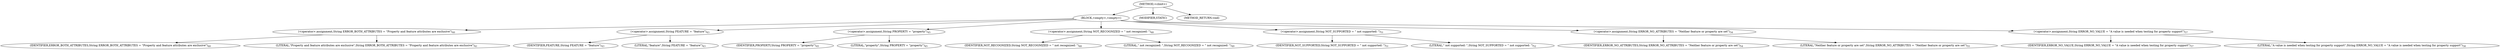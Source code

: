 digraph "&lt;clinit&gt;" {  
"320" [label = <(METHOD,&lt;clinit&gt;)> ]
"321" [label = <(BLOCK,&lt;empty&gt;,&lt;empty&gt;)> ]
"322" [label = <(&lt;operator&gt;.assignment,String ERROR_BOTH_ATTRIBUTES = &quot;Property and feature attributes are exclusive&quot;)<SUB>40</SUB>> ]
"323" [label = <(IDENTIFIER,ERROR_BOTH_ATTRIBUTES,String ERROR_BOTH_ATTRIBUTES = &quot;Property and feature attributes are exclusive&quot;)<SUB>40</SUB>> ]
"324" [label = <(LITERAL,&quot;Property and feature attributes are exclusive&quot;,String ERROR_BOTH_ATTRIBUTES = &quot;Property and feature attributes are exclusive&quot;)<SUB>41</SUB>> ]
"325" [label = <(&lt;operator&gt;.assignment,String FEATURE = &quot;feature&quot;)<SUB>43</SUB>> ]
"326" [label = <(IDENTIFIER,FEATURE,String FEATURE = &quot;feature&quot;)<SUB>43</SUB>> ]
"327" [label = <(LITERAL,&quot;feature&quot;,String FEATURE = &quot;feature&quot;)<SUB>43</SUB>> ]
"328" [label = <(&lt;operator&gt;.assignment,String PROPERTY = &quot;property&quot;)<SUB>45</SUB>> ]
"329" [label = <(IDENTIFIER,PROPERTY,String PROPERTY = &quot;property&quot;)<SUB>45</SUB>> ]
"330" [label = <(LITERAL,&quot;property&quot;,String PROPERTY = &quot;property&quot;)<SUB>45</SUB>> ]
"331" [label = <(&lt;operator&gt;.assignment,String NOT_RECOGNIZED = &quot; not recognized: &quot;)<SUB>48</SUB>> ]
"332" [label = <(IDENTIFIER,NOT_RECOGNIZED,String NOT_RECOGNIZED = &quot; not recognized: &quot;)<SUB>48</SUB>> ]
"333" [label = <(LITERAL,&quot; not recognized: &quot;,String NOT_RECOGNIZED = &quot; not recognized: &quot;)<SUB>49</SUB>> ]
"334" [label = <(&lt;operator&gt;.assignment,String NOT_SUPPORTED = &quot; not supported: &quot;)<SUB>51</SUB>> ]
"335" [label = <(IDENTIFIER,NOT_SUPPORTED,String NOT_SUPPORTED = &quot; not supported: &quot;)<SUB>51</SUB>> ]
"336" [label = <(LITERAL,&quot; not supported: &quot;,String NOT_SUPPORTED = &quot; not supported: &quot;)<SUB>52</SUB>> ]
"337" [label = <(&lt;operator&gt;.assignment,String ERROR_NO_ATTRIBUTES = &quot;Neither feature or property are set&quot;)<SUB>54</SUB>> ]
"338" [label = <(IDENTIFIER,ERROR_NO_ATTRIBUTES,String ERROR_NO_ATTRIBUTES = &quot;Neither feature or property are set&quot;)<SUB>54</SUB>> ]
"339" [label = <(LITERAL,&quot;Neither feature or property are set&quot;,String ERROR_NO_ATTRIBUTES = &quot;Neither feature or property are set&quot;)<SUB>55</SUB>> ]
"340" [label = <(&lt;operator&gt;.assignment,String ERROR_NO_VALUE = &quot;A value is needed when testing for property support&quot;)<SUB>57</SUB>> ]
"341" [label = <(IDENTIFIER,ERROR_NO_VALUE,String ERROR_NO_VALUE = &quot;A value is needed when testing for property support&quot;)<SUB>57</SUB>> ]
"342" [label = <(LITERAL,&quot;A value is needed when testing for property support&quot;,String ERROR_NO_VALUE = &quot;A value is needed when testing for property support&quot;)<SUB>58</SUB>> ]
"343" [label = <(MODIFIER,STATIC)> ]
"344" [label = <(METHOD_RETURN,void)> ]
  "320" -> "321" 
  "320" -> "343" 
  "320" -> "344" 
  "321" -> "322" 
  "321" -> "325" 
  "321" -> "328" 
  "321" -> "331" 
  "321" -> "334" 
  "321" -> "337" 
  "321" -> "340" 
  "322" -> "323" 
  "322" -> "324" 
  "325" -> "326" 
  "325" -> "327" 
  "328" -> "329" 
  "328" -> "330" 
  "331" -> "332" 
  "331" -> "333" 
  "334" -> "335" 
  "334" -> "336" 
  "337" -> "338" 
  "337" -> "339" 
  "340" -> "341" 
  "340" -> "342" 
}
